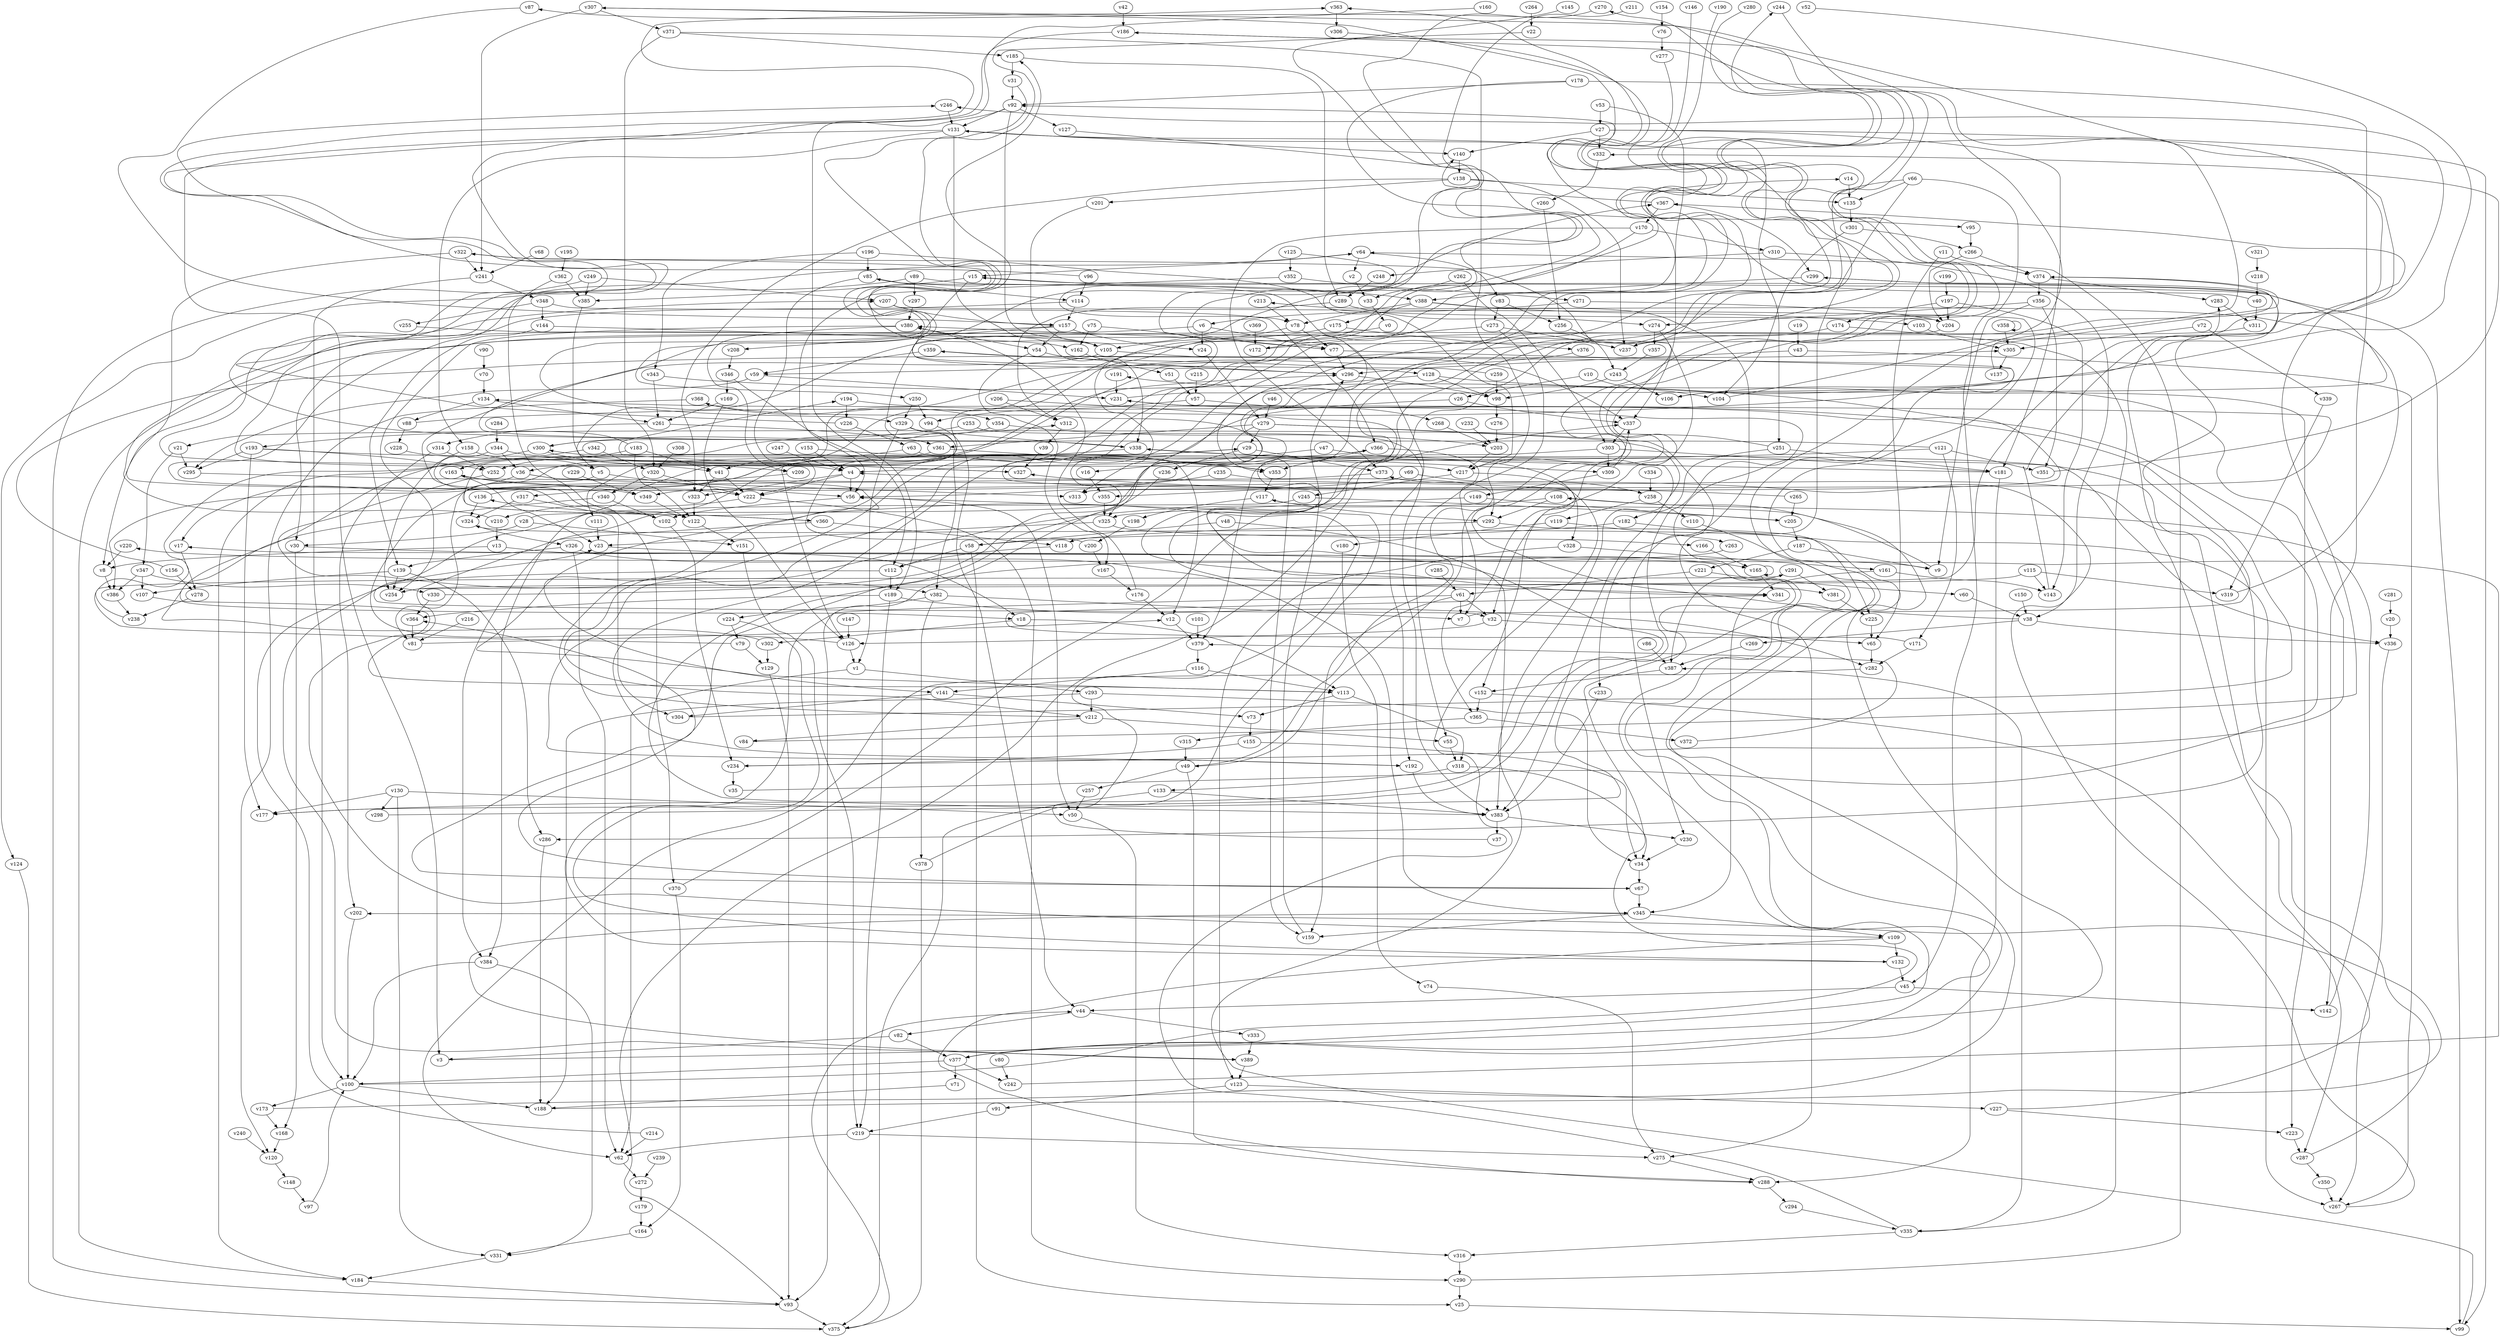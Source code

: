 // Benchmark game 571 - 390 vertices
// time_bound: 91
// targets: v329
digraph G {
    v0 [name="v0", player=1];
    v1 [name="v1", player=1];
    v2 [name="v2", player=1];
    v3 [name="v3", player=0];
    v4 [name="v4", player=1];
    v5 [name="v5", player=0];
    v6 [name="v6", player=0];
    v7 [name="v7", player=1];
    v8 [name="v8", player=0];
    v9 [name="v9", player=0];
    v10 [name="v10", player=1];
    v11 [name="v11", player=0];
    v12 [name="v12", player=0];
    v13 [name="v13", player=0];
    v14 [name="v14", player=0];
    v15 [name="v15", player=0];
    v16 [name="v16", player=1];
    v17 [name="v17", player=0];
    v18 [name="v18", player=0];
    v19 [name="v19", player=0];
    v20 [name="v20", player=1];
    v21 [name="v21", player=1];
    v22 [name="v22", player=1];
    v23 [name="v23", player=0];
    v24 [name="v24", player=1];
    v25 [name="v25", player=1];
    v26 [name="v26", player=1];
    v27 [name="v27", player=0];
    v28 [name="v28", player=0];
    v29 [name="v29", player=1];
    v30 [name="v30", player=1];
    v31 [name="v31", player=0];
    v32 [name="v32", player=1];
    v33 [name="v33", player=1];
    v34 [name="v34", player=0];
    v35 [name="v35", player=1];
    v36 [name="v36", player=0];
    v37 [name="v37", player=1];
    v38 [name="v38", player=0];
    v39 [name="v39", player=0];
    v40 [name="v40", player=0];
    v41 [name="v41", player=0];
    v42 [name="v42", player=1];
    v43 [name="v43", player=0];
    v44 [name="v44", player=1];
    v45 [name="v45", player=0];
    v46 [name="v46", player=0];
    v47 [name="v47", player=1];
    v48 [name="v48", player=0];
    v49 [name="v49", player=1];
    v50 [name="v50", player=1];
    v51 [name="v51", player=0];
    v52 [name="v52", player=1];
    v53 [name="v53", player=1];
    v54 [name="v54", player=1];
    v55 [name="v55", player=0];
    v56 [name="v56", player=1];
    v57 [name="v57", player=1];
    v58 [name="v58", player=0];
    v59 [name="v59", player=1];
    v60 [name="v60", player=1];
    v61 [name="v61", player=1];
    v62 [name="v62", player=1];
    v63 [name="v63", player=0];
    v64 [name="v64", player=0];
    v65 [name="v65", player=1];
    v66 [name="v66", player=0];
    v67 [name="v67", player=0];
    v68 [name="v68", player=0];
    v69 [name="v69", player=0];
    v70 [name="v70", player=0];
    v71 [name="v71", player=1];
    v72 [name="v72", player=1];
    v73 [name="v73", player=1];
    v74 [name="v74", player=0];
    v75 [name="v75", player=1];
    v76 [name="v76", player=0];
    v77 [name="v77", player=0];
    v78 [name="v78", player=1];
    v79 [name="v79", player=0];
    v80 [name="v80", player=0];
    v81 [name="v81", player=0];
    v82 [name="v82", player=0];
    v83 [name="v83", player=1];
    v84 [name="v84", player=1];
    v85 [name="v85", player=0];
    v86 [name="v86", player=1];
    v87 [name="v87", player=1];
    v88 [name="v88", player=0];
    v89 [name="v89", player=1];
    v90 [name="v90", player=0];
    v91 [name="v91", player=0];
    v92 [name="v92", player=1];
    v93 [name="v93", player=0];
    v94 [name="v94", player=0];
    v95 [name="v95", player=1];
    v96 [name="v96", player=0];
    v97 [name="v97", player=1];
    v98 [name="v98", player=1];
    v99 [name="v99", player=0];
    v100 [name="v100", player=1];
    v101 [name="v101", player=1];
    v102 [name="v102", player=0];
    v103 [name="v103", player=1];
    v104 [name="v104", player=1];
    v105 [name="v105", player=0];
    v106 [name="v106", player=0];
    v107 [name="v107", player=1];
    v108 [name="v108", player=1];
    v109 [name="v109", player=1];
    v110 [name="v110", player=0];
    v111 [name="v111", player=1];
    v112 [name="v112", player=0];
    v113 [name="v113", player=1];
    v114 [name="v114", player=0];
    v115 [name="v115", player=0];
    v116 [name="v116", player=1];
    v117 [name="v117", player=1];
    v118 [name="v118", player=0];
    v119 [name="v119", player=0];
    v120 [name="v120", player=1];
    v121 [name="v121", player=0];
    v122 [name="v122", player=1];
    v123 [name="v123", player=0];
    v124 [name="v124", player=0];
    v125 [name="v125", player=1];
    v126 [name="v126", player=0];
    v127 [name="v127", player=1];
    v128 [name="v128", player=0];
    v129 [name="v129", player=1];
    v130 [name="v130", player=0];
    v131 [name="v131", player=1];
    v132 [name="v132", player=0];
    v133 [name="v133", player=0];
    v134 [name="v134", player=1];
    v135 [name="v135", player=0];
    v136 [name="v136", player=1];
    v137 [name="v137", player=1];
    v138 [name="v138", player=0];
    v139 [name="v139", player=1];
    v140 [name="v140", player=0];
    v141 [name="v141", player=1];
    v142 [name="v142", player=0];
    v143 [name="v143", player=0];
    v144 [name="v144", player=1];
    v145 [name="v145", player=0];
    v146 [name="v146", player=1];
    v147 [name="v147", player=1];
    v148 [name="v148", player=1];
    v149 [name="v149", player=1];
    v150 [name="v150", player=1];
    v151 [name="v151", player=0];
    v152 [name="v152", player=1];
    v153 [name="v153", player=1];
    v154 [name="v154", player=0];
    v155 [name="v155", player=1];
    v156 [name="v156", player=0];
    v157 [name="v157", player=0];
    v158 [name="v158", player=0];
    v159 [name="v159", player=0];
    v160 [name="v160", player=0];
    v161 [name="v161", player=1];
    v162 [name="v162", player=1];
    v163 [name="v163", player=0];
    v164 [name="v164", player=1];
    v165 [name="v165", player=0];
    v166 [name="v166", player=1];
    v167 [name="v167", player=1];
    v168 [name="v168", player=0];
    v169 [name="v169", player=0];
    v170 [name="v170", player=0];
    v171 [name="v171", player=0];
    v172 [name="v172", player=0];
    v173 [name="v173", player=0];
    v174 [name="v174", player=0];
    v175 [name="v175", player=1];
    v176 [name="v176", player=0];
    v177 [name="v177", player=1];
    v178 [name="v178", player=0];
    v179 [name="v179", player=1];
    v180 [name="v180", player=1];
    v181 [name="v181", player=1];
    v182 [name="v182", player=0];
    v183 [name="v183", player=0];
    v184 [name="v184", player=1];
    v185 [name="v185", player=1];
    v186 [name="v186", player=0];
    v187 [name="v187", player=1];
    v188 [name="v188", player=1];
    v189 [name="v189", player=0];
    v190 [name="v190", player=0];
    v191 [name="v191", player=0];
    v192 [name="v192", player=1];
    v193 [name="v193", player=0];
    v194 [name="v194", player=0];
    v195 [name="v195", player=0];
    v196 [name="v196", player=0];
    v197 [name="v197", player=0];
    v198 [name="v198", player=1];
    v199 [name="v199", player=1];
    v200 [name="v200", player=0];
    v201 [name="v201", player=0];
    v202 [name="v202", player=0];
    v203 [name="v203", player=1];
    v204 [name="v204", player=1];
    v205 [name="v205", player=0];
    v206 [name="v206", player=1];
    v207 [name="v207", player=1];
    v208 [name="v208", player=1];
    v209 [name="v209", player=1];
    v210 [name="v210", player=1];
    v211 [name="v211", player=1];
    v212 [name="v212", player=0];
    v213 [name="v213", player=1];
    v214 [name="v214", player=0];
    v215 [name="v215", player=0];
    v216 [name="v216", player=0];
    v217 [name="v217", player=0];
    v218 [name="v218", player=1];
    v219 [name="v219", player=0];
    v220 [name="v220", player=1];
    v221 [name="v221", player=1];
    v222 [name="v222", player=0];
    v223 [name="v223", player=1];
    v224 [name="v224", player=1];
    v225 [name="v225", player=0];
    v226 [name="v226", player=1];
    v227 [name="v227", player=1];
    v228 [name="v228", player=0];
    v229 [name="v229", player=1];
    v230 [name="v230", player=1];
    v231 [name="v231", player=0];
    v232 [name="v232", player=0];
    v233 [name="v233", player=1];
    v234 [name="v234", player=0];
    v235 [name="v235", player=0];
    v236 [name="v236", player=0];
    v237 [name="v237", player=1];
    v238 [name="v238", player=1];
    v239 [name="v239", player=1];
    v240 [name="v240", player=1];
    v241 [name="v241", player=1];
    v242 [name="v242", player=1];
    v243 [name="v243", player=1];
    v244 [name="v244", player=0];
    v245 [name="v245", player=1];
    v246 [name="v246", player=1];
    v247 [name="v247", player=0];
    v248 [name="v248", player=1];
    v249 [name="v249", player=1];
    v250 [name="v250", player=1];
    v251 [name="v251", player=0];
    v252 [name="v252", player=0];
    v253 [name="v253", player=1];
    v254 [name="v254", player=1];
    v255 [name="v255", player=0];
    v256 [name="v256", player=1];
    v257 [name="v257", player=1];
    v258 [name="v258", player=1];
    v259 [name="v259", player=1];
    v260 [name="v260", player=1];
    v261 [name="v261", player=1];
    v262 [name="v262", player=1];
    v263 [name="v263", player=0];
    v264 [name="v264", player=0];
    v265 [name="v265", player=1];
    v266 [name="v266", player=1];
    v267 [name="v267", player=0];
    v268 [name="v268", player=1];
    v269 [name="v269", player=1];
    v270 [name="v270", player=0];
    v271 [name="v271", player=0];
    v272 [name="v272", player=1];
    v273 [name="v273", player=1];
    v274 [name="v274", player=0];
    v275 [name="v275", player=1];
    v276 [name="v276", player=1];
    v277 [name="v277", player=1];
    v278 [name="v278", player=0];
    v279 [name="v279", player=0];
    v280 [name="v280", player=1];
    v281 [name="v281", player=1];
    v282 [name="v282", player=1];
    v283 [name="v283", player=0];
    v284 [name="v284", player=1];
    v285 [name="v285", player=0];
    v286 [name="v286", player=1];
    v287 [name="v287", player=1];
    v288 [name="v288", player=1];
    v289 [name="v289", player=0];
    v290 [name="v290", player=0];
    v291 [name="v291", player=0];
    v292 [name="v292", player=1];
    v293 [name="v293", player=1];
    v294 [name="v294", player=0];
    v295 [name="v295", player=1];
    v296 [name="v296", player=1];
    v297 [name="v297", player=0];
    v298 [name="v298", player=0];
    v299 [name="v299", player=1];
    v300 [name="v300", player=1];
    v301 [name="v301", player=0];
    v302 [name="v302", player=1];
    v303 [name="v303", player=0];
    v304 [name="v304", player=1];
    v305 [name="v305", player=1];
    v306 [name="v306", player=0];
    v307 [name="v307", player=1];
    v308 [name="v308", player=1];
    v309 [name="v309", player=1];
    v310 [name="v310", player=1];
    v311 [name="v311", player=0];
    v312 [name="v312", player=0];
    v313 [name="v313", player=0];
    v314 [name="v314", player=0];
    v315 [name="v315", player=0];
    v316 [name="v316", player=1];
    v317 [name="v317", player=1];
    v318 [name="v318", player=1];
    v319 [name="v319", player=0];
    v320 [name="v320", player=0];
    v321 [name="v321", player=1];
    v322 [name="v322", player=0];
    v323 [name="v323", player=0];
    v324 [name="v324", player=1];
    v325 [name="v325", player=1];
    v326 [name="v326", player=1];
    v327 [name="v327", player=1];
    v328 [name="v328", player=0];
    v329 [name="v329", player=0, target=1];
    v330 [name="v330", player=0];
    v331 [name="v331", player=0];
    v332 [name="v332", player=1];
    v333 [name="v333", player=0];
    v334 [name="v334", player=1];
    v335 [name="v335", player=0];
    v336 [name="v336", player=0];
    v337 [name="v337", player=1];
    v338 [name="v338", player=1];
    v339 [name="v339", player=1];
    v340 [name="v340", player=0];
    v341 [name="v341", player=1];
    v342 [name="v342", player=0];
    v343 [name="v343", player=1];
    v344 [name="v344", player=0];
    v345 [name="v345", player=1];
    v346 [name="v346", player=1];
    v347 [name="v347", player=0];
    v348 [name="v348", player=1];
    v349 [name="v349", player=0];
    v350 [name="v350", player=1];
    v351 [name="v351", player=1];
    v352 [name="v352", player=0];
    v353 [name="v353", player=0];
    v354 [name="v354", player=1];
    v355 [name="v355", player=1];
    v356 [name="v356", player=0];
    v357 [name="v357", player=0];
    v358 [name="v358", player=0];
    v359 [name="v359", player=0];
    v360 [name="v360", player=1];
    v361 [name="v361", player=1];
    v362 [name="v362", player=1];
    v363 [name="v363", player=1];
    v364 [name="v364", player=1];
    v365 [name="v365", player=1];
    v366 [name="v366", player=1];
    v367 [name="v367", player=0];
    v368 [name="v368", player=1];
    v369 [name="v369", player=1];
    v370 [name="v370", player=0];
    v371 [name="v371", player=1];
    v372 [name="v372", player=1];
    v373 [name="v373", player=0];
    v374 [name="v374", player=0];
    v375 [name="v375", player=1];
    v376 [name="v376", player=0];
    v377 [name="v377", player=0];
    v378 [name="v378", player=1];
    v379 [name="v379", player=1];
    v380 [name="v380", player=1];
    v381 [name="v381", player=0];
    v382 [name="v382", player=1];
    v383 [name="v383", player=1];
    v384 [name="v384", player=1];
    v385 [name="v385", player=0];
    v386 [name="v386", player=0];
    v387 [name="v387", player=0];
    v388 [name="v388", player=0];
    v389 [name="v389", player=0];

    v0 -> v222 [constraint="t >= 4"];
    v1 -> v293;
    v2 -> v33;
    v3 -> v117 [constraint="t >= 3"];
    v4 -> v323 [constraint="t >= 5"];
    v5 -> v56;
    v6 -> v77;
    v7 -> v367 [constraint="t < 9"];
    v8 -> v386;
    v9 -> v108 [constraint="t mod 4 == 2"];
    v10 -> v26;
    v11 -> v374;
    v12 -> v379;
    v13 -> v18;
    v14 -> v135;
    v15 -> v388;
    v16 -> v355;
    v17 -> v278;
    v18 -> v302;
    v19 -> v43;
    v20 -> v336;
    v21 -> v347;
    v22 -> v250 [constraint="t < 13"];
    v23 -> v177 [constraint="t < 10"];
    v24 -> v279;
    v25 -> v99;
    v26 -> v325;
    v27 -> v332;
    v28 -> v322 [constraint="t mod 5 == 1"];
    v29 -> v111 [constraint="t < 13"];
    v30 -> v9 [constraint="t < 9"];
    v31 -> v329 [constraint="t < 5"];
    v32 -> v126;
    v33 -> v0;
    v34 -> v67;
    v35 -> v191 [constraint="t < 7"];
    v36 -> v141 [constraint="t mod 3 == 1"];
    v37 -> v56 [constraint="t < 9"];
    v38 -> v307 [constraint="t >= 3"];
    v39 -> v327;
    v40 -> v363 [constraint="t < 5"];
    v41 -> v323;
    v42 -> v186;
    v43 -> v267;
    v44 -> v82;
    v45 -> v44;
    v46 -> v279;
    v47 -> v16;
    v48 -> v58;
    v49 -> v270 [constraint="t < 11"];
    v50 -> v316;
    v51 -> v57;
    v52 -> v106 [constraint="t >= 2"];
    v53 -> v337;
    v54 -> v167;
    v55 -> v318;
    v56 -> v102;
    v57 -> v94;
    v58 -> v112;
    v59 -> v231;
    v60 -> v38;
    v61 -> v7;
    v62 -> v272;
    v63 -> v41;
    v64 -> v15;
    v65 -> v282;
    v66 -> v381 [constraint="t < 6"];
    v67 -> v364 [constraint="t mod 4 == 1"];
    v68 -> v241;
    v69 -> v258;
    v70 -> v134;
    v71 -> v188 [constraint="t mod 2 == 0"];
    v72 -> v305;
    v73 -> v155;
    v74 -> v275;
    v75 -> v113 [constraint="t >= 1"];
    v76 -> v277;
    v77 -> v377 [constraint="t mod 4 == 3"];
    v78 -> v77;
    v79 -> v366 [constraint="t >= 4"];
    v80 -> v242;
    v81 -> v12 [constraint="t mod 4 == 0"];
    v82 -> v377;
    v83 -> v256;
    v84 -> v246 [constraint="t mod 4 == 2"];
    v85 -> v114;
    v86 -> v387;
    v87 -> v157 [constraint="t mod 2 == 1"];
    v88 -> v15 [constraint="t mod 5 == 4"];
    v89 -> v297;
    v90 -> v70;
    v91 -> v219;
    v92 -> v189;
    v93 -> v375;
    v94 -> v44;
    v95 -> v266;
    v96 -> v246 [constraint="t < 6"];
    v97 -> v100;
    v98 -> v276;
    v99 -> v300 [constraint="t < 9"];
    v100 -> v374 [constraint="t < 6"];
    v101 -> v379;
    v102 -> v234;
    v103 -> v305;
    v104 -> v186 [constraint="t mod 5 == 0"];
    v105 -> v322 [constraint="t mod 5 == 4"];
    v106 -> v85 [constraint="t >= 4"];
    v107 -> v109 [constraint="t < 6"];
    v108 -> v192 [constraint="t < 14"];
    v109 -> v288 [constraint="t < 14"];
    v110 -> v377 [constraint="t < 8"];
    v111 -> v23;
    v112 -> v32 [constraint="t >= 3"];
    v113 -> v318;
    v114 -> v41 [constraint="t mod 4 == 3"];
    v115 -> v143;
    v116 -> v113;
    v117 -> v198;
    v118 -> v112 [constraint="t >= 5"];
    v119 -> v263;
    v120 -> v148;
    v121 -> v207 [constraint="t >= 3"];
    v122 -> v151;
    v123 -> v227;
    v124 -> v375;
    v125 -> v77 [constraint="t mod 5 == 3"];
    v126 -> v14 [constraint="t >= 2"];
    v127 -> v77 [constraint="t >= 1"];
    v128 -> v98;
    v129 -> v93;
    v130 -> v331;
    v131 -> v140;
    v132 -> v368 [constraint="t < 14"];
    v133 -> v375;
    v134 -> v261;
    v135 -> v301;
    v136 -> v296 [constraint="t < 11"];
    v137 -> v186 [constraint="t >= 2"];
    v138 -> v323;
    v139 -> v254;
    v140 -> v138;
    v141 -> v304;
    v142 -> v108 [constraint="t mod 4 == 1"];
    v143 -> v87 [constraint="t >= 1"];
    v144 -> v139;
    v145 -> v78 [constraint="t mod 3 == 1"];
    v146 -> v349 [constraint="t >= 4"];
    v147 -> v126;
    v148 -> v97;
    v149 -> v205;
    v150 -> v38;
    v151 -> v219;
    v152 -> v287 [constraint="t >= 5"];
    v153 -> v336 [constraint="t >= 3"];
    v154 -> v76;
    v155 -> v234;
    v156 -> v305 [constraint="t mod 4 == 0"];
    v157 -> v208;
    v158 -> v5;
    v159 -> v296;
    v160 -> v222 [constraint="t >= 1"];
    v161 -> v345;
    v162 -> v51;
    v163 -> v23;
    v164 -> v331;
    v165 -> v165 [constraint="t mod 4 == 1"];
    v166 -> v165;
    v167 -> v176;
    v168 -> v120;
    v169 -> v261;
    v170 -> v389 [constraint="t >= 1"];
    v171 -> v341 [constraint="t >= 2"];
    v172 -> v299 [constraint="t mod 5 == 0"];
    v173 -> v324 [constraint="t >= 3"];
    v174 -> v237;
    v175 -> v376;
    v176 -> v380;
    v177 -> v134 [constraint="t >= 2"];
    v178 -> v95 [constraint="t < 8"];
    v179 -> v164;
    v180 -> v74;
    v181 -> v338 [constraint="t >= 1"];
    v182 -> v267;
    v183 -> v193 [constraint="t mod 3 == 2"];
    v184 -> v93;
    v185 -> v31;
    v186 -> v4 [constraint="t mod 3 == 0"];
    v187 -> v9;
    v188 -> v202 [constraint="t >= 2"];
    v189 -> v219;
    v190 -> v165 [constraint="t >= 3"];
    v191 -> v231;
    v192 -> v383;
    v193 -> v252;
    v194 -> v313 [constraint="t < 15"];
    v195 -> v362;
    v196 -> v85;
    v197 -> v174;
    v198 -> v200;
    v199 -> v197;
    v200 -> v29 [constraint="t < 6"];
    v201 -> v105;
    v202 -> v100;
    v203 -> v217;
    v204 -> v296 [constraint="t < 5"];
    v205 -> v187;
    v206 -> v93 [constraint="t mod 3 == 2"];
    v207 -> v377 [constraint="t mod 4 == 3"];
    v208 -> v346;
    v209 -> v386 [constraint="t >= 4"];
    v210 -> v363 [constraint="t < 14"];
    v211 -> v217 [constraint="t < 7"];
    v212 -> v92 [constraint="t mod 2 == 0"];
    v213 -> v78;
    v214 -> v23 [constraint="t < 13"];
    v215 -> v57;
    v216 -> v81;
    v217 -> v245;
    v218 -> v40;
    v219 -> v62;
    v220 -> v8;
    v221 -> v60;
    v222 -> v290;
    v223 -> v287;
    v224 -> v132 [constraint="t mod 3 == 0"];
    v225 -> v65;
    v226 -> v64 [constraint="t < 14"];
    v227 -> v131 [constraint="t mod 3 == 2"];
    v228 -> v286 [constraint="t < 15"];
    v229 -> v349;
    v230 -> v34;
    v231 -> v359 [constraint="t >= 4"];
    v232 -> v203;
    v233 -> v383;
    v234 -> v35;
    v235 -> v292;
    v236 -> v67 [constraint="t < 12"];
    v237 -> v374 [constraint="t mod 2 == 1"];
    v238 -> v291 [constraint="t < 11"];
    v239 -> v272;
    v240 -> v120;
    v241 -> v100;
    v242 -> v220 [constraint="t mod 4 == 3"];
    v243 -> v98;
    v244 -> v49 [constraint="t mod 4 == 2"];
    v245 -> v384;
    v246 -> v131;
    v247 -> v4;
    v248 -> v289;
    v249 -> v207;
    v250 -> v94;
    v251 -> v21 [constraint="t >= 1"];
    v252 -> v382 [constraint="t mod 4 == 1"];
    v253 -> v300;
    v254 -> v283 [constraint="t mod 2 == 0"];
    v255 -> v365 [constraint="t < 15"];
    v256 -> v243;
    v257 -> v50;
    v258 -> v110;
    v259 -> v367 [constraint="t >= 5"];
    v260 -> v256;
    v261 -> v314;
    v262 -> v33;
    v263 -> v383 [constraint="t < 10"];
    v264 -> v22;
    v265 -> v327 [constraint="t mod 5 == 2"];
    v266 -> v204;
    v267 -> v163 [constraint="t < 13"];
    v268 -> v203;
    v269 -> v387;
    v270 -> v204 [constraint="t >= 3"];
    v271 -> v6;
    v272 -> v179;
    v273 -> v172;
    v274 -> v357;
    v275 -> v288;
    v276 -> v203;
    v277 -> v258 [constraint="t mod 2 == 0"];
    v278 -> v238;
    v279 -> v159;
    v280 -> v59 [constraint="t mod 4 == 3"];
    v281 -> v20;
    v282 -> v62 [constraint="t < 5"];
    v283 -> v311;
    v284 -> v344;
    v285 -> v61;
    v286 -> v188;
    v287 -> v373 [constraint="t < 6"];
    v288 -> v294;
    v289 -> v274;
    v290 -> v64;
    v291 -> v381;
    v292 -> v118;
    v293 -> v212;
    v294 -> v335;
    v295 -> v341 [constraint="t mod 5 == 2"];
    v296 -> v98;
    v297 -> v380;
    v298 -> v17 [constraint="t < 10"];
    v299 -> v99;
    v300 -> v184;
    v301 -> v104;
    v302 -> v312 [constraint="t >= 5"];
    v303 -> v181;
    v304 -> v231 [constraint="t >= 1"];
    v305 -> v137;
    v306 -> v192 [constraint="t < 15"];
    v307 -> v113 [constraint="t >= 4"];
    v308 -> v320;
    v309 -> v149;
    v310 -> v248;
    v311 -> v212 [constraint="t mod 4 == 2"];
    v312 -> v39;
    v313 -> v231 [constraint="t < 13"];
    v314 -> v202;
    v315 -> v49;
    v316 -> v290;
    v317 -> v324;
    v318 -> v133;
    v319 -> v213 [constraint="t < 12"];
    v320 -> v340;
    v321 -> v218;
    v322 -> v8;
    v323 -> v122;
    v324 -> v326;
    v325 -> v23;
    v326 -> v345;
    v327 -> v194 [constraint="t mod 3 == 1"];
    v328 -> v123;
    v329 -> v317 [constraint="t mod 3 == 0"];
    v330 -> v380 [constraint="t mod 3 == 1"];
    v331 -> v184;
    v332 -> v260;
    v333 -> v389;
    v334 -> v258;
    v335 -> v4 [constraint="t mod 5 == 1"];
    v336 -> v267;
    v337 -> v303;
    v338 -> v185 [constraint="t >= 3"];
    v339 -> v319;
    v340 -> v18 [constraint="t < 9"];
    v341 -> v337 [constraint="t mod 2 == 0"];
    v342 -> v320;
    v343 -> v234 [constraint="t mod 2 == 0"];
    v344 -> v327;
    v345 -> v389 [constraint="t mod 5 == 1"];
    v346 -> v169;
    v347 -> v107;
    v348 -> v144;
    v349 -> v122;
    v350 -> v267;
    v351 -> v332 [constraint="t mod 3 == 1"];
    v352 -> v56;
    v353 -> v117;
    v354 -> v300;
    v355 -> v325;
    v356 -> v9;
    v357 -> v243;
    v358 -> v305;
    v359 -> v59;
    v360 -> v118;
    v361 -> v36;
    v362 -> v122;
    v363 -> v306;
    v364 -> v81;
    v365 -> v315;
    v366 -> v7;
    v367 -> v140 [constraint="t >= 4"];
    v368 -> v354;
    v369 -> v172;
    v370 -> v244 [constraint="t mod 4 == 0"];
    v371 -> v217;
    v372 -> v379 [constraint="t >= 4"];
    v373 -> v360 [constraint="t mod 4 == 3"];
    v374 -> v356;
    v375 -> v44 [constraint="t >= 2"];
    v376 -> v360 [constraint="t < 14"];
    v377 -> v100;
    v378 -> v136 [constraint="t >= 5"];
    v379 -> v116;
    v380 -> v54;
    v381 -> v225;
    v382 -> v7;
    v383 -> v230;
    v384 -> v331;
    v385 -> v5;
    v386 -> v238;
    v387 -> v152;
    v388 -> v175;
    v389 -> v123;
    v92 -> v127;
    v178 -> v142;
    v367 -> v170;
    v326 -> v62;
    v329 -> v1;
    v44 -> v333;
    v345 -> v109;
    v131 -> v251;
    v176 -> v12;
    v318 -> v34;
    v189 -> v282;
    v139 -> v286;
    v219 -> v275;
    v226 -> v63;
    v38 -> v269;
    v29 -> v373;
    v227 -> v223;
    v153 -> v4;
    v330 -> v364;
    v253 -> v383;
    v273 -> v237;
    v128 -> v223;
    v340 -> v102;
    v291 -> v387;
    v41 -> v222;
    v170 -> v373;
    v89 -> v192;
    v36 -> v17;
    v352 -> v271;
    v171 -> v282;
    v185 -> v289;
    v138 -> v237;
    v366 -> v353;
    v368 -> v120;
    v241 -> v348;
    v279 -> v230;
    v175 -> v105;
    v49 -> v257;
    v370 -> v164;
    v149 -> v325;
    v4 -> v56;
    v293 -> v188;
    v138 -> v135;
    v361 -> v353;
    v157 -> v24;
    v299 -> v388;
    v359 -> v128;
    v21 -> v295;
    v18 -> v113;
    v302 -> v129;
    v66 -> v45;
    v78 -> v313;
    v250 -> v329;
    v293 -> v34;
    v54 -> v296;
    v131 -> v3;
    v123 -> v91;
    v303 -> v379;
    v212 -> v55;
    v279 -> v383;
    v266 -> v374;
    v32 -> v65;
    v181 -> v288;
    v317 -> v304;
    v380 -> v209;
    v156 -> v278;
    v290 -> v25;
    v388 -> v103;
    v66 -> v135;
    v121 -> v351;
    v279 -> v361;
    v187 -> v221;
    v335 -> v316;
    v342 -> v163;
    v131 -> v158;
    v206 -> v312;
    v259 -> v98;
    v261 -> v361;
    v61 -> v93;
    v133 -> v383;
    v362 -> v385;
    v348 -> v366;
    v173 -> v168;
    v170 -> v310;
    v217 -> v328;
    v152 -> v365;
    v224 -> v79;
    v335 -> v387;
    v6 -> v24;
    v365 -> v372;
    v134 -> v88;
    v221 -> v61;
    v245 -> v205;
    v300 -> v209;
    v358 -> v358;
    v88 -> v228;
    v5 -> v81;
    v157 -> v184;
    v105 -> v370;
    v53 -> v27;
    v197 -> v204;
    v108 -> v292;
    v128 -> v353;
    v193 -> v177;
    v326 -> v139;
    v79 -> v129;
    v377 -> v242;
    v344 -> v102;
    v36 -> v313;
    v251 -> v181;
    v96 -> v114;
    v121 -> v171;
    v15 -> v382;
    v258 -> v119;
    v61 -> v159;
    v345 -> v159;
    v292 -> v225;
    v212 -> v84;
    v303 -> v309;
    v310 -> v38;
    v11 -> v65;
    v196 -> v343;
    v115 -> v319;
    v262 -> v303;
    v346 -> v112;
    v6 -> v30;
    v85 -> v222;
    v40 -> v311;
    v132 -> v45;
    v49 -> v288;
    v57 -> v268;
    v309 -> v337;
    v338 -> v309;
    v279 -> v29;
    v105 -> v337;
    v89 -> v124;
    v58 -> v25;
    v325 -> v166;
    v56 -> v50;
    v27 -> v181;
    v356 -> v274;
    v183 -> v122;
    v31 -> v92;
    v125 -> v352;
    v77 -> v296;
    v360 -> v384;
    v388 -> v233;
    v343 -> v261;
    v47 -> v152;
    v189 -> v364;
    v26 -> v337;
    v114 -> v157;
    v183 -> v252;
    v4 -> v222;
    v382 -> v224;
    v347 -> v386;
    v141 -> v73;
    v322 -> v241;
    v59 -> v295;
    v139 -> v107;
    v307 -> v371;
    v265 -> v205;
    v301 -> v266;
    v64 -> v2;
    v371 -> v320;
    v380 -> v254;
    v92 -> v105;
    v138 -> v201;
    v378 -> v375;
    v374 -> v283;
    v1 -> v62;
    v165 -> v341;
    v158 -> v254;
    v367 -> v299;
    v207 -> v157;
    v222 -> v210;
    v131 -> v338;
    v289 -> v312;
    v136 -> v324;
    v115 -> v254;
    v30 -> v168;
    v194 -> v226;
    v45 -> v142;
    v48 -> v383;
    v210 -> v13;
    v314 -> v252;
    v69 -> v355;
    v287 -> v350;
    v371 -> v185;
    v66 -> v275;
    v193 -> v353;
    v82 -> v3;
    v182 -> v58;
    v119 -> v180;
    v28 -> v30;
    v329 -> v338;
    v109 -> v132;
    v92 -> v131;
    v63 -> v12;
    v121 -> v4;
    v382 -> v378;
    v100 -> v173;
    v155 -> v34;
    v38 -> v336;
    v117 -> v292;
    v196 -> v217;
    v200 -> v167;
    v27 -> v140;
    v75 -> v162;
    v64 -> v83;
    v43 -> v296;
    v183 -> v41;
    v27 -> v99;
    v347 -> v330;
    v13 -> v8;
    v356 -> v351;
    v112 -> v189;
    v384 -> v100;
    v161 -> v143;
    v67 -> v345;
    v178 -> v92;
    v320 -> v222;
    v235 -> v56;
    v271 -> v204;
    v29 -> v236;
    v274 -> v32;
    v249 -> v93;
    v28 -> v151;
    v157 -> v54;
    v214 -> v62;
    v144 -> v162;
    v174 -> v335;
    v72 -> v339;
    v163 -> v349;
    v113 -> v73;
    v10 -> v104;
    v169 -> v126;
    v130 -> v298;
    v100 -> v188;
    v130 -> v50;
    v307 -> v241;
    v15 -> v385;
    v338 -> v126;
    v348 -> v255;
    v249 -> v385;
    v354 -> v203;
    v328 -> v161;
    v197 -> v143;
    v377 -> v71;
    v116 -> v141;
    v251 -> v182;
    v383 -> v37;
    v273 -> v55;
    v344 -> v36;
    v61 -> v32;
    v388 -> v78;
    v126 -> v1;
    v130 -> v177;
    v193 -> v295;
    v83 -> v273;
    v243 -> v106;
}
